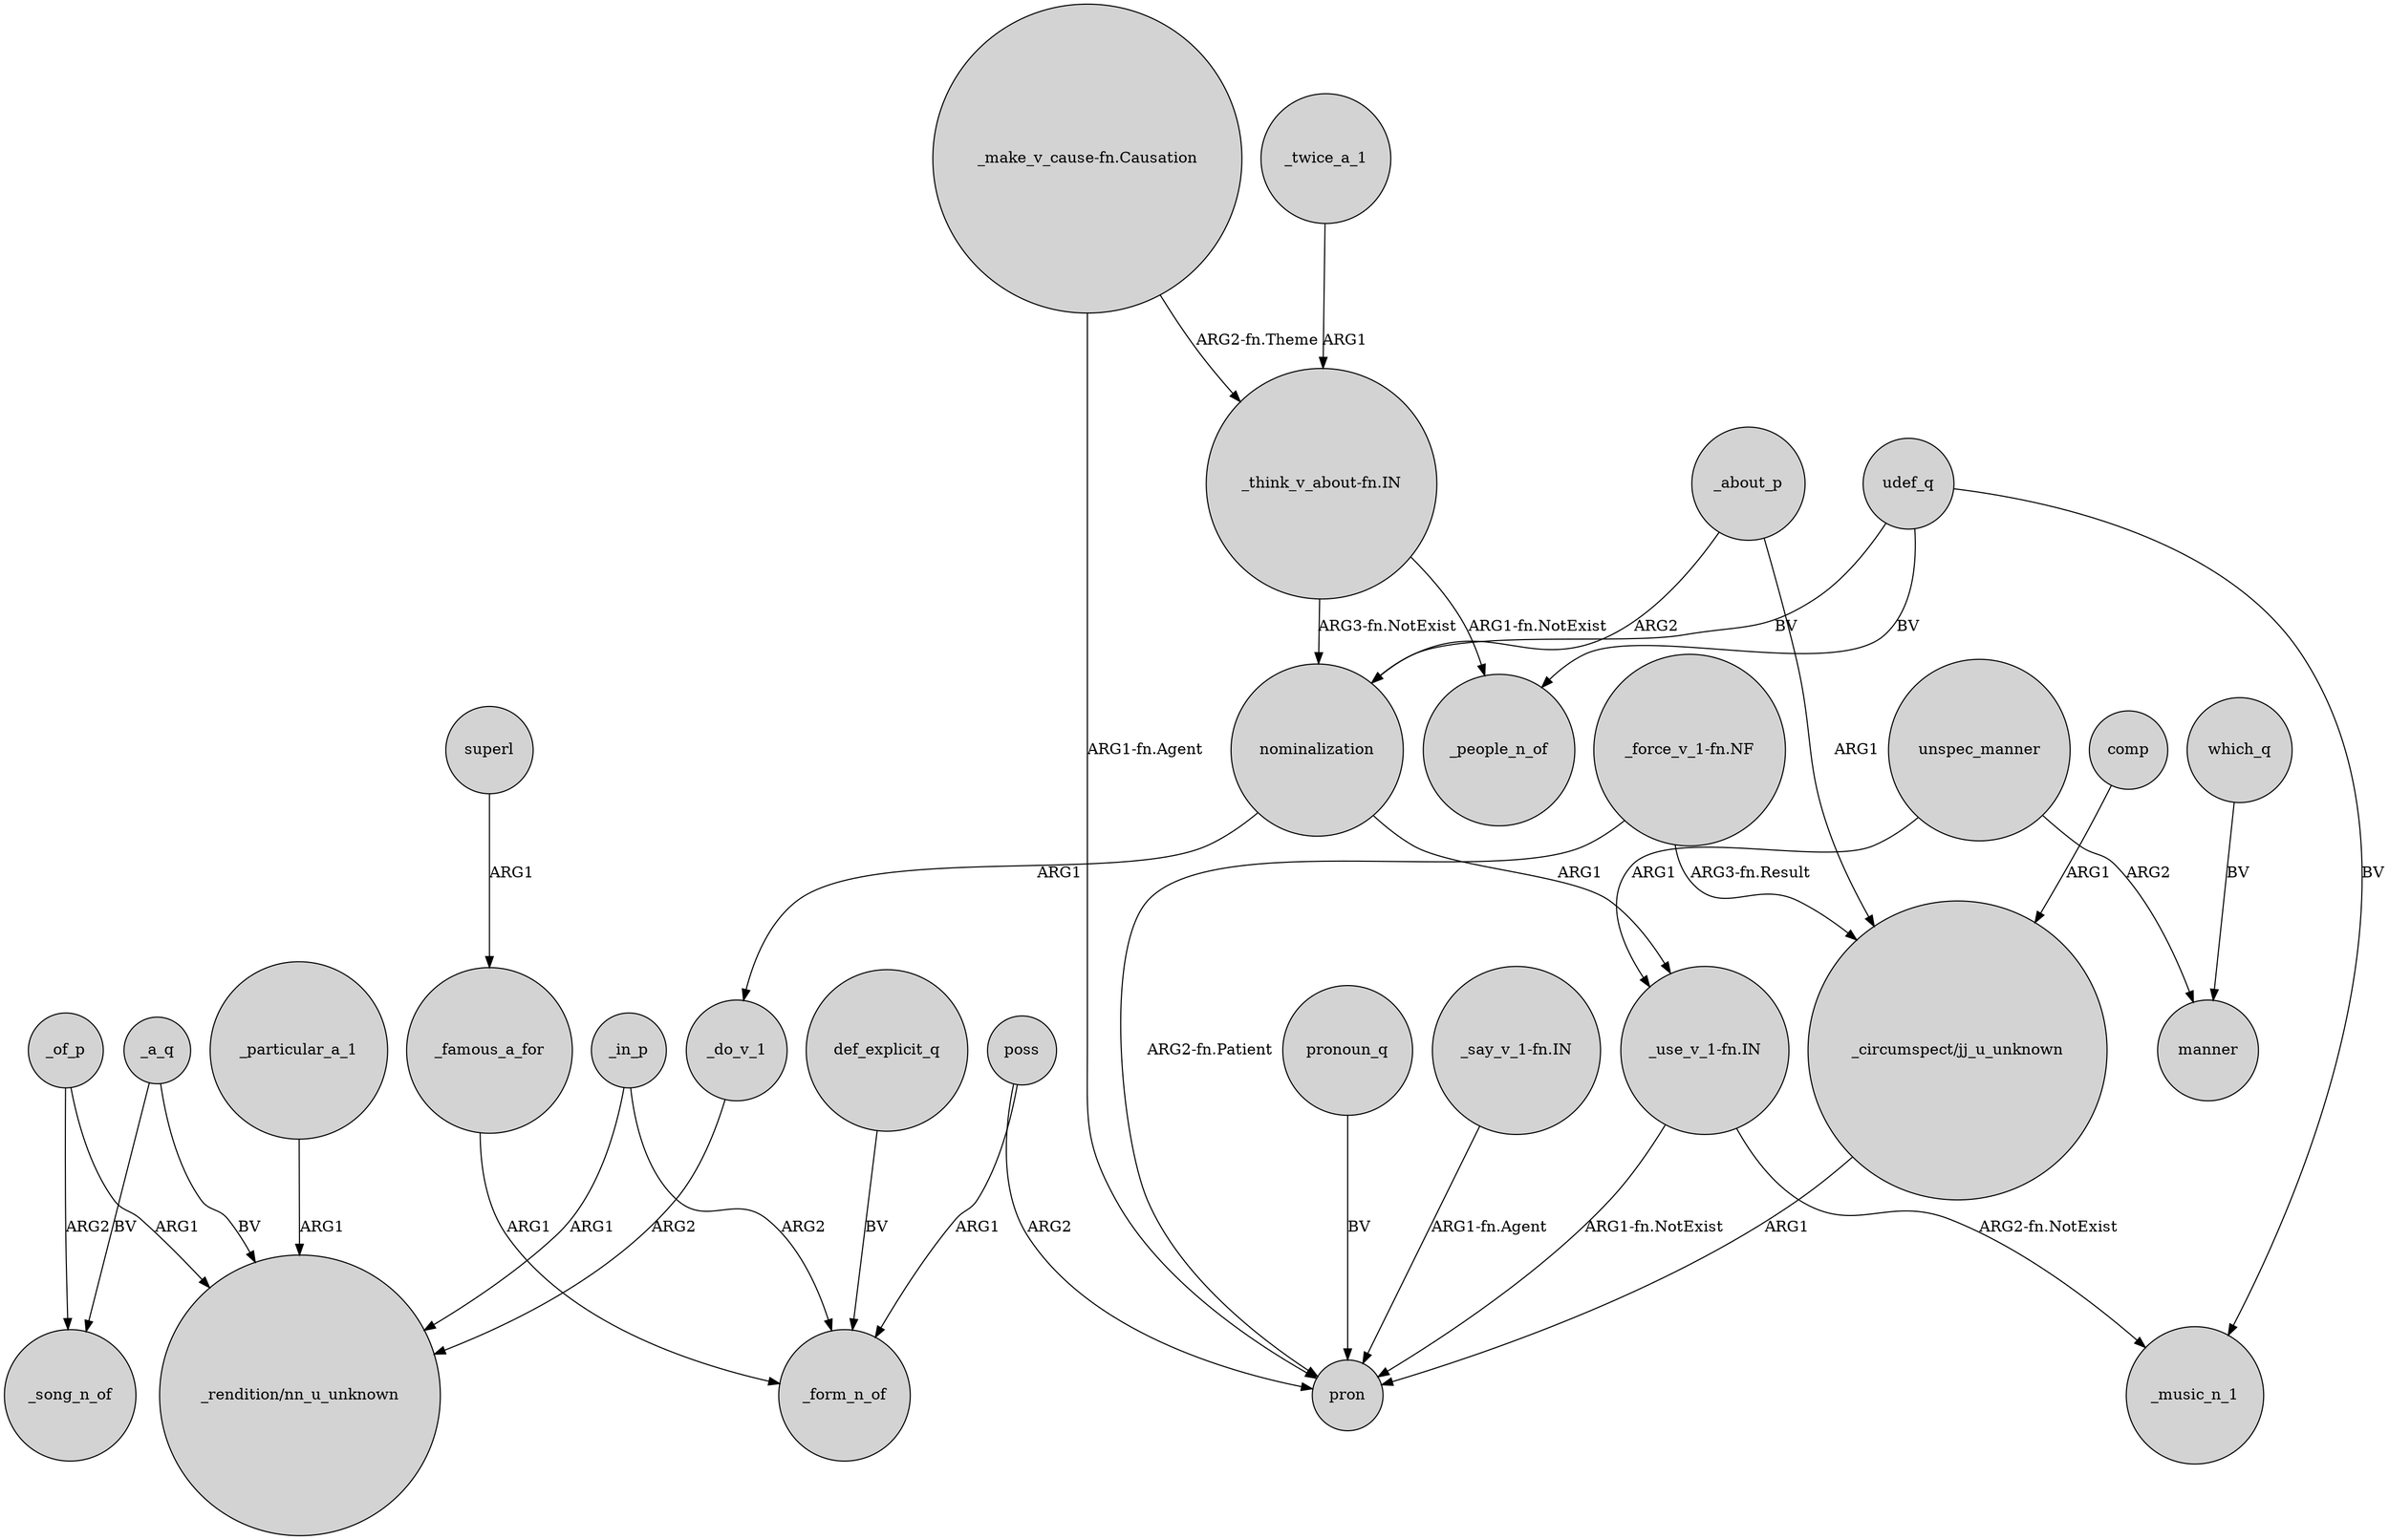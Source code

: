 digraph {
	node [shape=circle style=filled]
	_twice_a_1 -> "_think_v_about-fn.IN" [label=ARG1]
	poss -> pron [label=ARG2]
	"_force_v_1-fn.NF" -> pron [label="ARG2-fn.Patient"]
	_about_p -> nominalization [label=ARG2]
	nominalization -> _do_v_1 [label=ARG1]
	"_circumspect/jj_u_unknown" -> pron [label=ARG1]
	_particular_a_1 -> "_rendition/nn_u_unknown" [label=ARG1]
	"_say_v_1-fn.IN" -> pron [label="ARG1-fn.Agent"]
	"_use_v_1-fn.IN" -> pron [label="ARG1-fn.NotExist"]
	_of_p -> "_rendition/nn_u_unknown" [label=ARG1]
	which_q -> manner [label=BV]
	"_think_v_about-fn.IN" -> _people_n_of [label="ARG1-fn.NotExist"]
	"_force_v_1-fn.NF" -> "_circumspect/jj_u_unknown" [label="ARG3-fn.Result"]
	_a_q -> "_rendition/nn_u_unknown" [label=BV]
	pronoun_q -> pron [label=BV]
	udef_q -> _people_n_of [label=BV]
	_of_p -> _song_n_of [label=ARG2]
	_do_v_1 -> "_rendition/nn_u_unknown" [label=ARG2]
	def_explicit_q -> _form_n_of [label=BV]
	"_use_v_1-fn.IN" -> _music_n_1 [label="ARG2-fn.NotExist"]
	_in_p -> _form_n_of [label=ARG2]
	_in_p -> "_rendition/nn_u_unknown" [label=ARG1]
	superl -> _famous_a_for [label=ARG1]
	udef_q -> nominalization [label=BV]
	comp -> "_circumspect/jj_u_unknown" [label=ARG1]
	"_make_v_cause-fn.Causation" -> pron [label="ARG1-fn.Agent"]
	"_think_v_about-fn.IN" -> nominalization [label="ARG3-fn.NotExist"]
	"_make_v_cause-fn.Causation" -> "_think_v_about-fn.IN" [label="ARG2-fn.Theme"]
	unspec_manner -> "_use_v_1-fn.IN" [label=ARG1]
	poss -> _form_n_of [label=ARG1]
	_about_p -> "_circumspect/jj_u_unknown" [label=ARG1]
	_famous_a_for -> _form_n_of [label=ARG1]
	unspec_manner -> manner [label=ARG2]
	udef_q -> _music_n_1 [label=BV]
	nominalization -> "_use_v_1-fn.IN" [label=ARG1]
	_a_q -> _song_n_of [label=BV]
}
